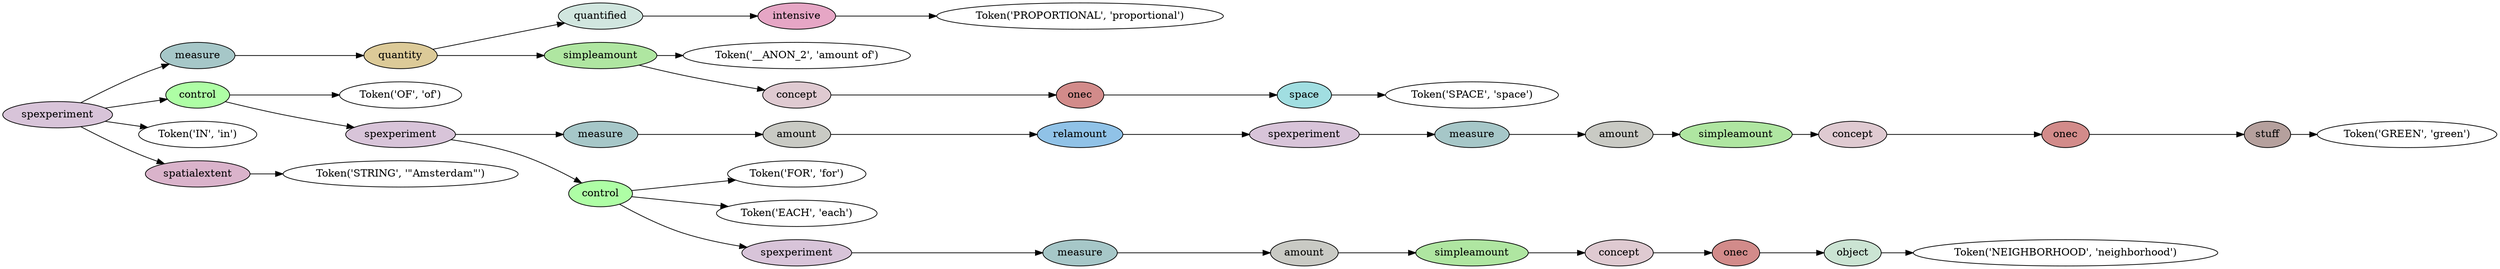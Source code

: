digraph G {
rankdir=LR;
0 [label="Token('PROPORTIONAL', 'proportional')"];
1 [fillcolor="#e6a6c5", label=intensive, style=filled];
1 -> 0;
2 [fillcolor="#d1e6df", label=quantified, style=filled];
2 -> 1;
3 [label="Token('__ANON_2', 'amount of')"];
4 [label="Token('SPACE', 'space')"];
5 [fillcolor="#a1dee1", label=space, style=filled];
5 -> 4;
6 [fillcolor="#d28b8a", label=onec, style=filled];
6 -> 5;
7 [fillcolor="#dfcad1", label=concept, style=filled];
7 -> 6;
8 [fillcolor="#afe6a1", label=simpleamount, style=filled];
8 -> 3;
8 -> 7;
9 [fillcolor="#dcca98", label=quantity, style=filled];
9 -> 2;
9 -> 8;
10 [fillcolor="#a6c7c8", label=measure, style=filled];
10 -> 9;
11 [label="Token('OF', 'of')"];
12 [label="Token('GREEN', 'green')"];
13 [fillcolor="#b5a09d", label=stuff, style=filled];
13 -> 12;
14 [fillcolor="#d28b8a", label=onec, style=filled];
14 -> 13;
15 [fillcolor="#dfcad1", label=concept, style=filled];
15 -> 14;
16 [fillcolor="#afe6a1", label=simpleamount, style=filled];
16 -> 15;
17 [fillcolor="#c9cac4", label=amount, style=filled];
17 -> 16;
18 [fillcolor="#a6c7c8", label=measure, style=filled];
18 -> 17;
19 [fillcolor="#d8c4d9", label=spexperiment, style=filled];
19 -> 18;
20 [fillcolor="#90c2e7", label=relamount, style=filled];
20 -> 19;
21 [fillcolor="#c9cac4", label=amount, style=filled];
21 -> 20;
22 [fillcolor="#a6c7c8", label=measure, style=filled];
22 -> 21;
23 [label="Token('FOR', 'for')"];
24 [label="Token('EACH', 'each')"];
25 [label="Token('NEIGHBORHOOD', 'neighborhood')"];
26 [fillcolor="#cbe4d3", label=object, style=filled];
26 -> 25;
27 [fillcolor="#d28b8a", label=onec, style=filled];
27 -> 26;
28 [fillcolor="#dfcad1", label=concept, style=filled];
28 -> 27;
29 [fillcolor="#afe6a1", label=simpleamount, style=filled];
29 -> 28;
30 [fillcolor="#c9cac4", label=amount, style=filled];
30 -> 29;
31 [fillcolor="#a6c7c8", label=measure, style=filled];
31 -> 30;
32 [fillcolor="#d8c4d9", label=spexperiment, style=filled];
32 -> 31;
33 [fillcolor="#aefea5", label=control, style=filled];
33 -> 23;
33 -> 24;
33 -> 32;
34 [fillcolor="#d8c4d9", label=spexperiment, style=filled];
34 -> 22;
34 -> 33;
35 [fillcolor="#aefea5", label=control, style=filled];
35 -> 11;
35 -> 34;
36 [label="Token('IN', 'in')"];
37 [label="Token('STRING', '\"Amsterdam\"')"];
38 [fillcolor="#dab3cb", label=spatialextent, style=filled];
38 -> 37;
39 [fillcolor="#d8c4d9", label=spexperiment, style=filled];
39 -> 10;
39 -> 35;
39 -> 36;
39 -> 38;
}
